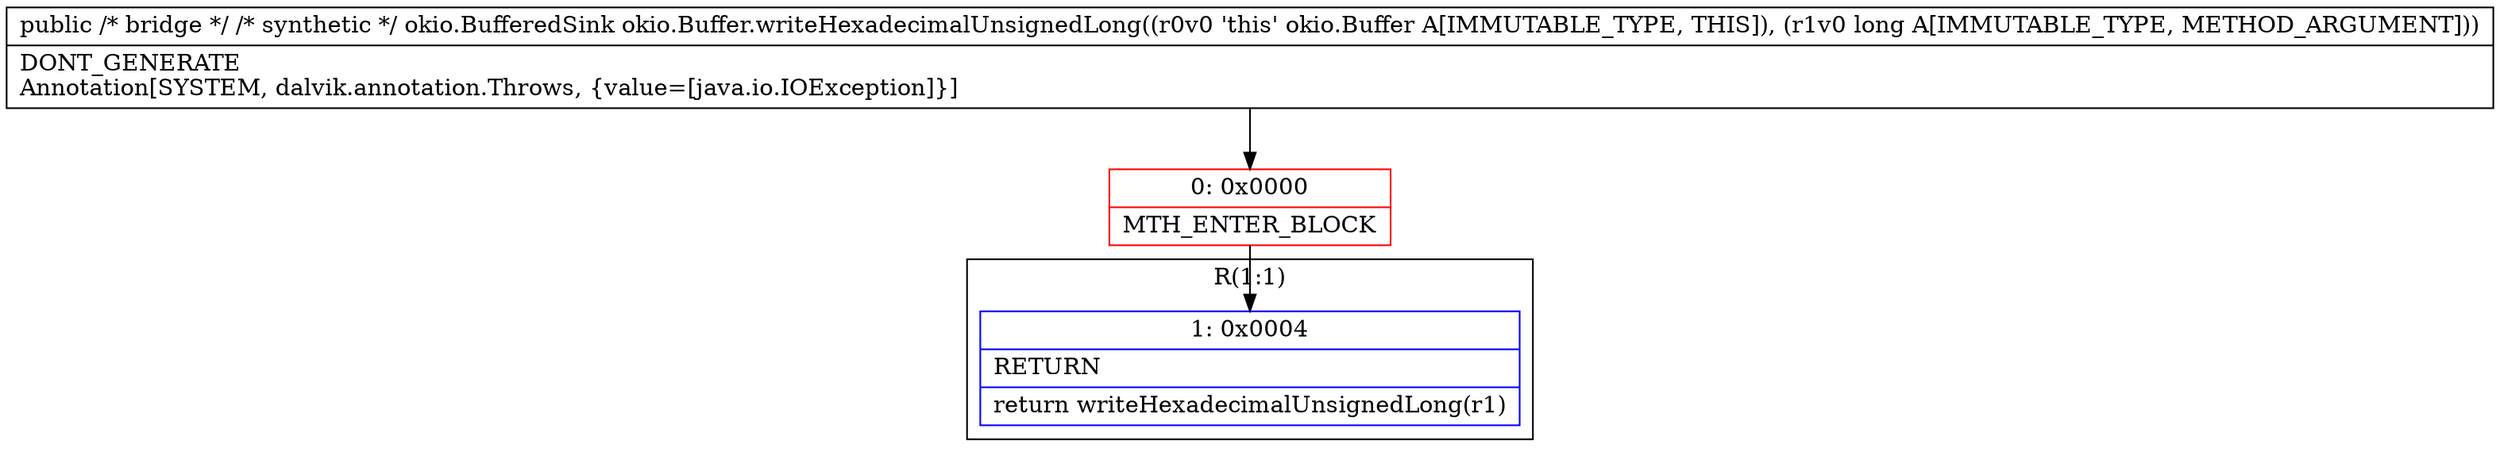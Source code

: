 digraph "CFG forokio.Buffer.writeHexadecimalUnsignedLong(J)Lokio\/BufferedSink;" {
subgraph cluster_Region_472002798 {
label = "R(1:1)";
node [shape=record,color=blue];
Node_1 [shape=record,label="{1\:\ 0x0004|RETURN\l|return writeHexadecimalUnsignedLong(r1)\l}"];
}
Node_0 [shape=record,color=red,label="{0\:\ 0x0000|MTH_ENTER_BLOCK\l}"];
MethodNode[shape=record,label="{public \/* bridge *\/ \/* synthetic *\/ okio.BufferedSink okio.Buffer.writeHexadecimalUnsignedLong((r0v0 'this' okio.Buffer A[IMMUTABLE_TYPE, THIS]), (r1v0 long A[IMMUTABLE_TYPE, METHOD_ARGUMENT]))  | DONT_GENERATE\lAnnotation[SYSTEM, dalvik.annotation.Throws, \{value=[java.io.IOException]\}]\l}"];
MethodNode -> Node_0;
Node_0 -> Node_1;
}

